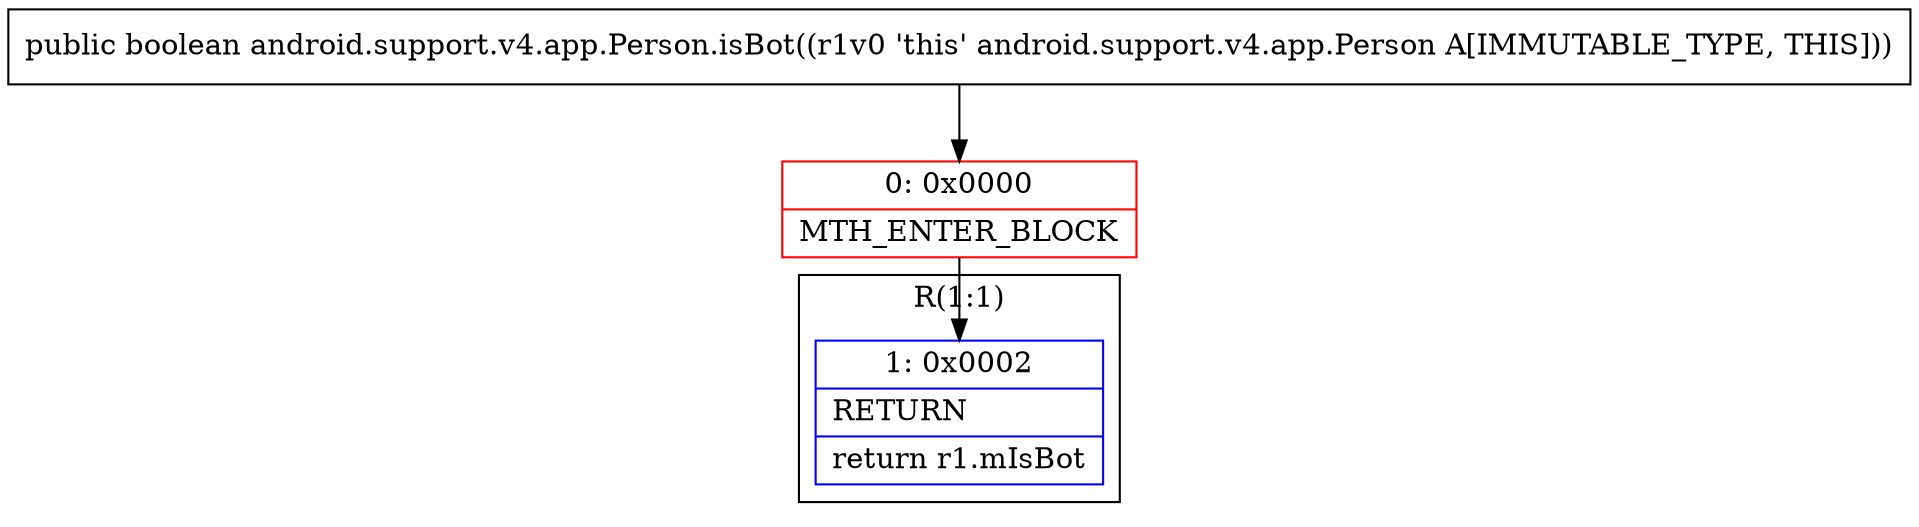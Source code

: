 digraph "CFG forandroid.support.v4.app.Person.isBot()Z" {
subgraph cluster_Region_1110193984 {
label = "R(1:1)";
node [shape=record,color=blue];
Node_1 [shape=record,label="{1\:\ 0x0002|RETURN\l|return r1.mIsBot\l}"];
}
Node_0 [shape=record,color=red,label="{0\:\ 0x0000|MTH_ENTER_BLOCK\l}"];
MethodNode[shape=record,label="{public boolean android.support.v4.app.Person.isBot((r1v0 'this' android.support.v4.app.Person A[IMMUTABLE_TYPE, THIS])) }"];
MethodNode -> Node_0;
Node_0 -> Node_1;
}

